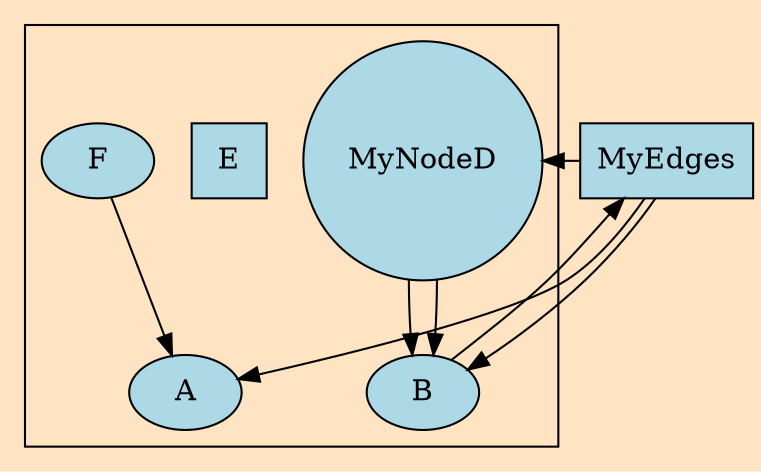 digraph {
  bgcolor="bisque"
  node [style=filled, fillcolor="lightblue"]
  A
  B->C->{
    A; D; {
	  A; B
	}
  }
  C [label="MyEdges", shape="rect"]
  D->B
  D [label="MyNodeD", shape="circle"];
  subgraph cluster0 {
    E [shape="square"]
	F->A
	D->B
  }
}
